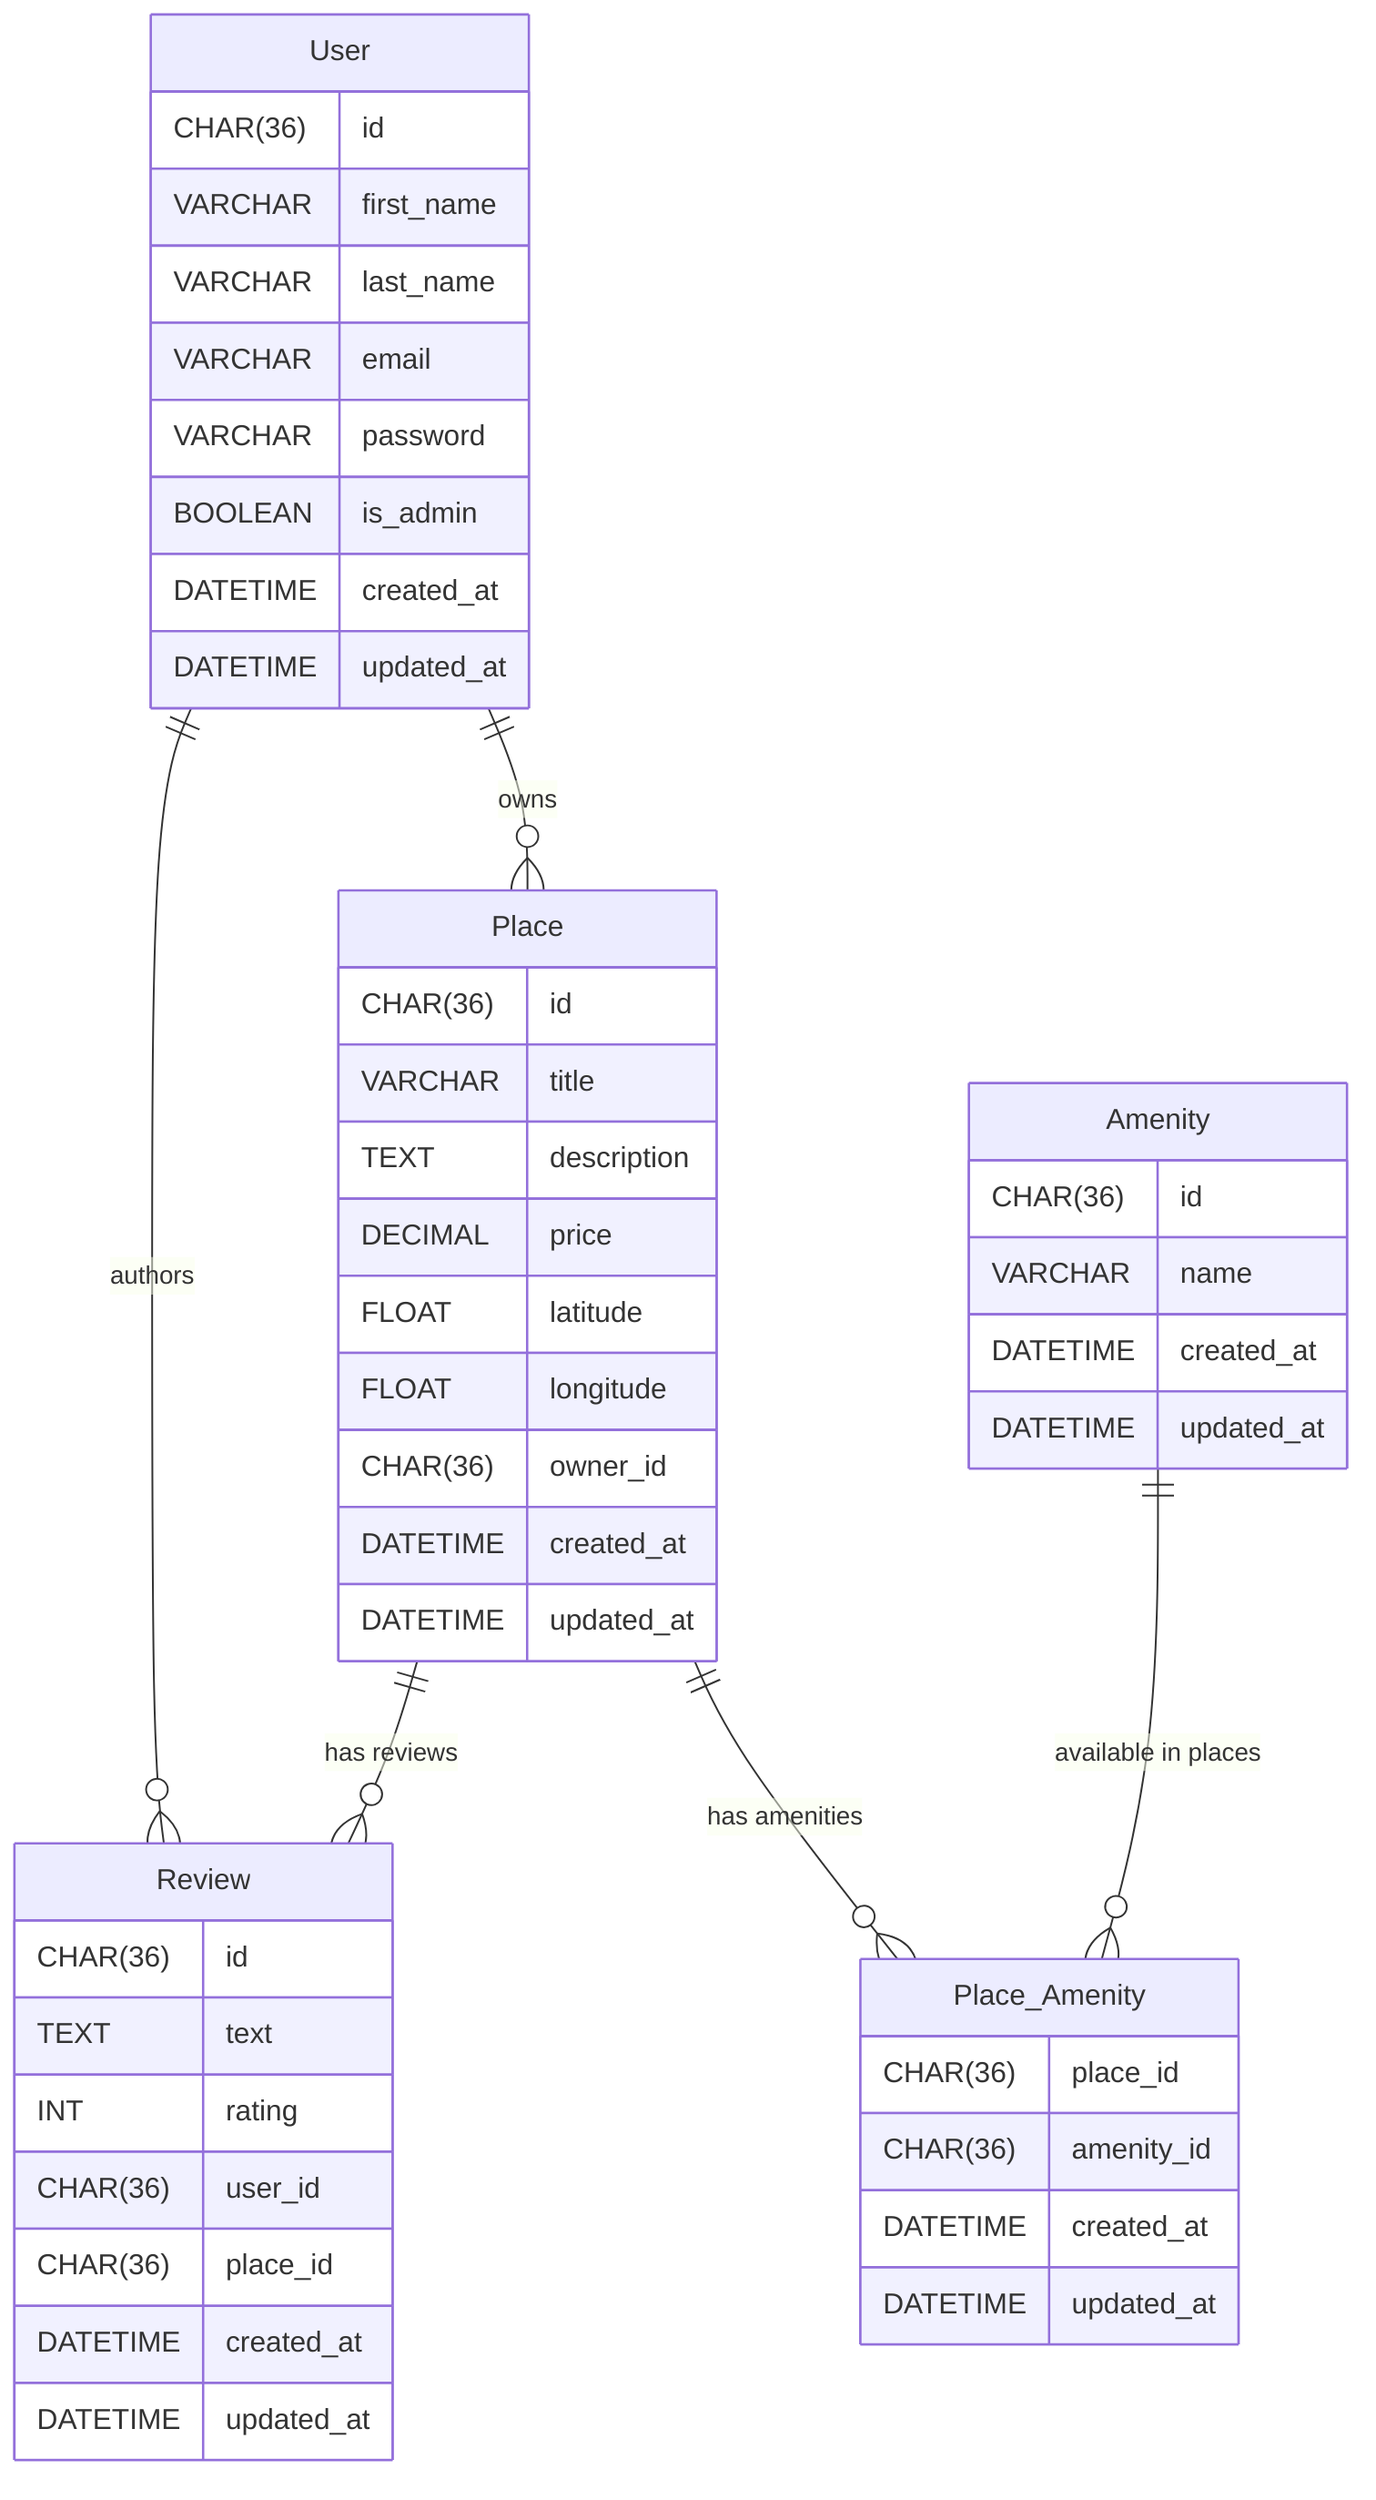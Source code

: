 erDiagram

    User ||--o{ Place : owns
    User ||--o{ Review : authors
    Place ||--o{ Review : "has reviews"
    Place ||--o{ Place_Amenity : "has amenities"
    Amenity ||--o{ Place_Amenity : "available in places"

    User {
        CHAR(36) id
        VARCHAR first_name
        VARCHAR last_name
        VARCHAR email
        VARCHAR password
        BOOLEAN is_admin
        DATETIME created_at
        DATETIME updated_at
    }
    Place {
        CHAR(36) id
        VARCHAR title
        TEXT description
        DECIMAL price
        FLOAT latitude
        FLOAT longitude
        CHAR(36) owner_id
        DATETIME created_at
        DATETIME updated_at
    }
    Review {
        CHAR(36) id
        TEXT text
        INT rating
        CHAR(36) user_id
        CHAR(36) place_id
        DATETIME created_at
        DATETIME updated_at
    }
    Amenity {
        CHAR(36) id
        VARCHAR name
        DATETIME created_at
        DATETIME updated_at
    }
    Place_Amenity {
        CHAR(36) place_id
        CHAR(36) amenity_id
        DATETIME created_at
        DATETIME updated_at
    }